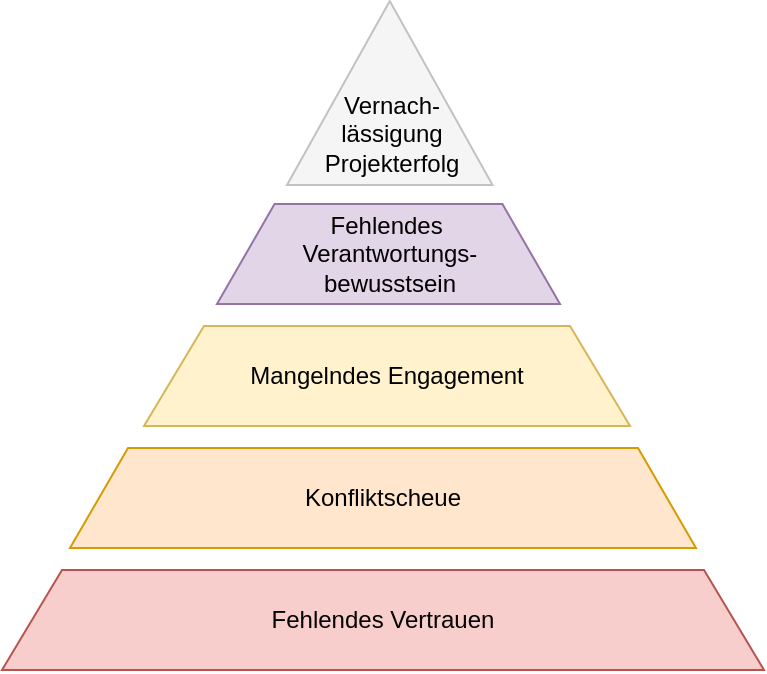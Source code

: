 <mxfile version="24.5.3" type="device">
  <diagram name="Seite-1" id="tQ0ftKxHk6KphrgHs4fO">
    <mxGraphModel dx="2074" dy="1244" grid="1" gridSize="10" guides="1" tooltips="1" connect="1" arrows="1" fold="1" page="1" pageScale="1" pageWidth="827" pageHeight="1169" math="0" shadow="0">
      <root>
        <mxCell id="0" />
        <mxCell id="1" parent="0" />
        <mxCell id="alhFl-QXhuEKAcvNu6bf-1" value="Fehlendes Vertrauen" style="shape=trapezoid;perimeter=trapezoidPerimeter;whiteSpace=wrap;html=1;fixedSize=1;size=30;fillColor=#f8cecc;strokeColor=#b85450;" parent="1" vertex="1">
          <mxGeometry x="241" y="671" width="381" height="50" as="geometry" />
        </mxCell>
        <mxCell id="alhFl-QXhuEKAcvNu6bf-2" value="Konfliktscheue" style="shape=trapezoid;perimeter=trapezoidPerimeter;whiteSpace=wrap;html=1;fixedSize=1;size=29.0;fillColor=#ffe6cc;strokeColor=#d79b00;" parent="1" vertex="1">
          <mxGeometry x="275" y="610" width="313" height="50" as="geometry" />
        </mxCell>
        <mxCell id="alhFl-QXhuEKAcvNu6bf-3" value="Mangelndes Engagement" style="shape=trapezoid;perimeter=trapezoidPerimeter;whiteSpace=wrap;html=1;fixedSize=1;size=30;fillColor=#fff2cc;strokeColor=#d6b656;" parent="1" vertex="1">
          <mxGeometry x="312" y="549" width="243" height="50" as="geometry" />
        </mxCell>
        <mxCell id="alhFl-QXhuEKAcvNu6bf-6" value="Fehlendes&amp;nbsp;&lt;div&gt;Verantwortungs-&lt;/div&gt;&lt;div&gt;bewusstsein&lt;/div&gt;" style="shape=trapezoid;perimeter=trapezoidPerimeter;whiteSpace=wrap;html=1;fixedSize=1;size=28.786;fillColor=#e1d5e7;strokeColor=#9673a6;" parent="1" vertex="1">
          <mxGeometry x="348.5" y="488" width="171.5" height="50" as="geometry" />
        </mxCell>
        <mxCell id="alhFl-QXhuEKAcvNu6bf-10" value="" style="triangle;whiteSpace=wrap;html=1;rotation=-90;fillColor=#f5f5f5;fontColor=#333333;strokeColor=#C2C2C2;" parent="1" vertex="1">
          <mxGeometry x="388.88" y="381.13" width="92" height="102.75" as="geometry" />
        </mxCell>
        <mxCell id="alhFl-QXhuEKAcvNu6bf-5" value="Vernach-lässigung&lt;div&gt;Projekterfolg&lt;/div&gt;" style="text;html=1;align=center;verticalAlign=middle;whiteSpace=wrap;rounded=0;" parent="1" vertex="1">
          <mxGeometry x="395.59" y="417" width="80.41" height="71" as="geometry" />
        </mxCell>
      </root>
    </mxGraphModel>
  </diagram>
</mxfile>
